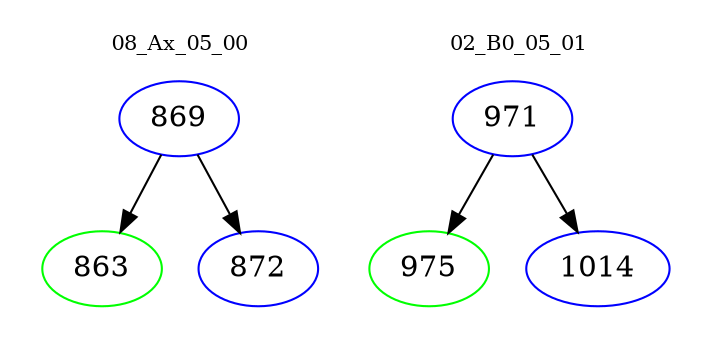 digraph{
subgraph cluster_0 {
color = white
label = "08_Ax_05_00";
fontsize=10;
T0_869 [label="869", color="blue"]
T0_869 -> T0_863 [color="black"]
T0_863 [label="863", color="green"]
T0_869 -> T0_872 [color="black"]
T0_872 [label="872", color="blue"]
}
subgraph cluster_1 {
color = white
label = "02_B0_05_01";
fontsize=10;
T1_971 [label="971", color="blue"]
T1_971 -> T1_975 [color="black"]
T1_975 [label="975", color="green"]
T1_971 -> T1_1014 [color="black"]
T1_1014 [label="1014", color="blue"]
}
}
